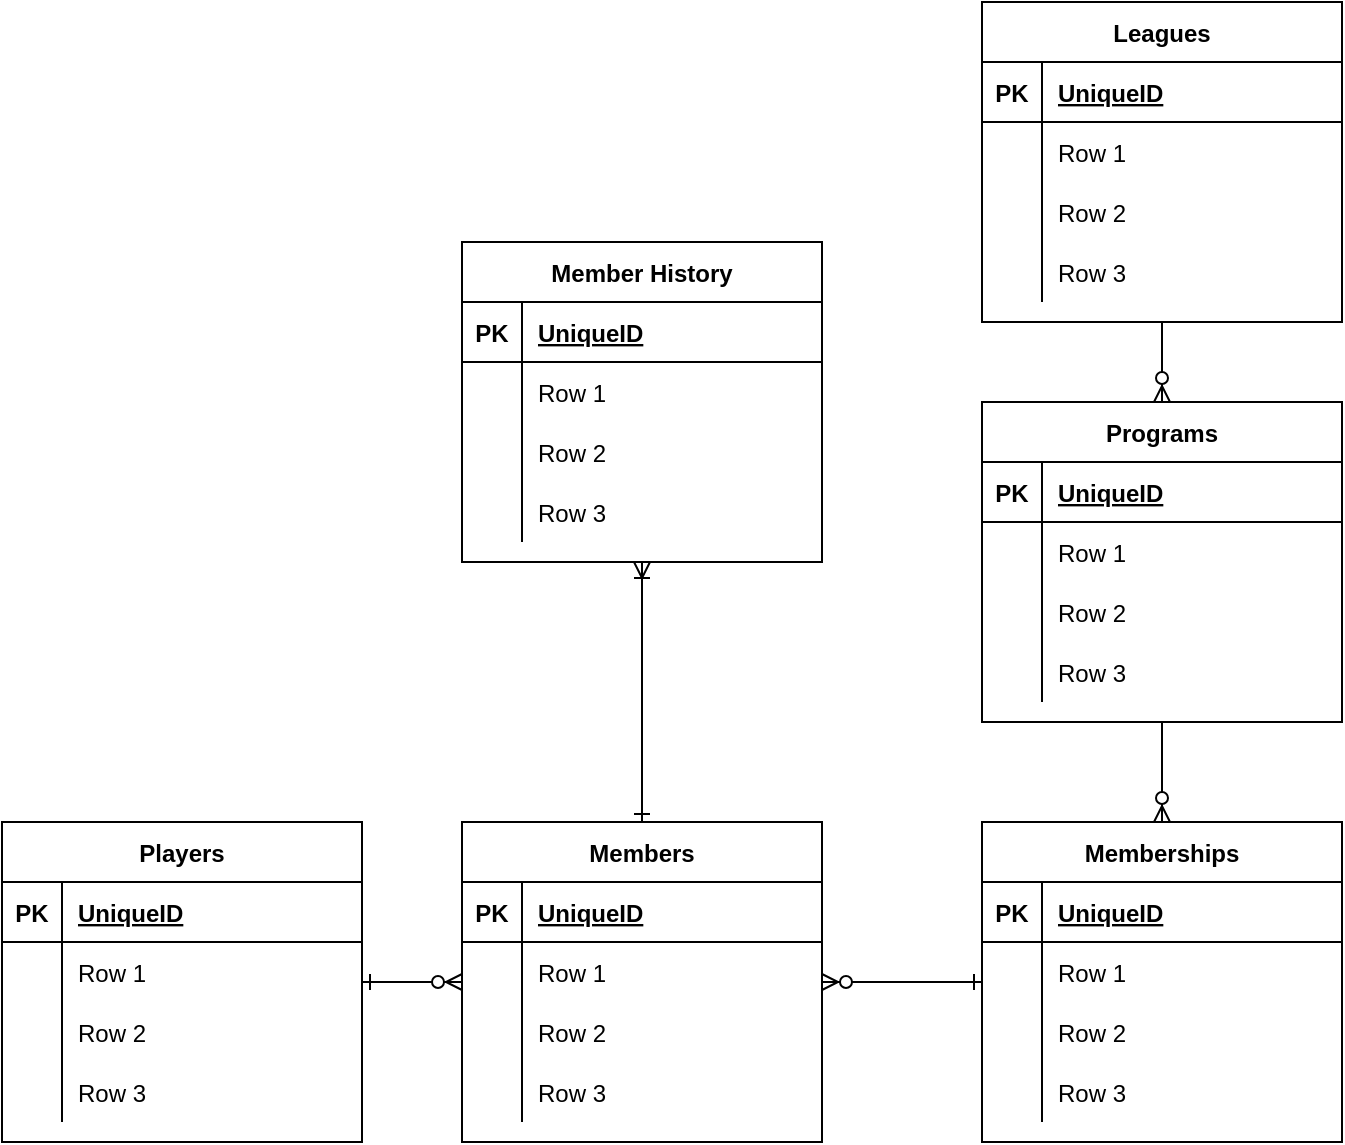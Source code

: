 <mxfile version="14.6.11" type="device"><diagram id="u8JmrDML1tIZMjp4RZMg" name="Page-1"><mxGraphModel dx="2276" dy="737" grid="1" gridSize="10" guides="1" tooltips="1" connect="1" arrows="1" fold="1" page="1" pageScale="1" pageWidth="850" pageHeight="1100" math="0" shadow="0"><root><mxCell id="0"/><mxCell id="1" parent="0"/><mxCell id="3HI86OQTvgda0sLLsVGf-82" style="edgeStyle=orthogonalEdgeStyle;rounded=0;orthogonalLoop=1;jettySize=auto;html=1;endArrow=ERone;endFill=0;startArrow=ERzeroToMany;startFill=1;" edge="1" parent="1" source="3HI86OQTvgda0sLLsVGf-1" target="3HI86OQTvgda0sLLsVGf-27"><mxGeometry relative="1" as="geometry"/></mxCell><mxCell id="3HI86OQTvgda0sLLsVGf-84" style="edgeStyle=orthogonalEdgeStyle;rounded=0;orthogonalLoop=1;jettySize=auto;html=1;entryX=0.5;entryY=1;entryDx=0;entryDy=0;startArrow=ERone;startFill=0;endArrow=ERoneToMany;endFill=0;" edge="1" parent="1" source="3HI86OQTvgda0sLLsVGf-1" target="3HI86OQTvgda0sLLsVGf-66"><mxGeometry relative="1" as="geometry"/></mxCell><mxCell id="3HI86OQTvgda0sLLsVGf-1" value="Members" style="shape=table;startSize=30;container=1;collapsible=1;childLayout=tableLayout;fixedRows=1;rowLines=0;fontStyle=1;align=center;resizeLast=1;" vertex="1" parent="1"><mxGeometry x="170" y="540" width="180" height="160" as="geometry"/></mxCell><mxCell id="3HI86OQTvgda0sLLsVGf-2" value="" style="shape=partialRectangle;collapsible=0;dropTarget=0;pointerEvents=0;fillColor=none;top=0;left=0;bottom=1;right=0;points=[[0,0.5],[1,0.5]];portConstraint=eastwest;" vertex="1" parent="3HI86OQTvgda0sLLsVGf-1"><mxGeometry y="30" width="180" height="30" as="geometry"/></mxCell><mxCell id="3HI86OQTvgda0sLLsVGf-3" value="PK" style="shape=partialRectangle;connectable=0;fillColor=none;top=0;left=0;bottom=0;right=0;fontStyle=1;overflow=hidden;" vertex="1" parent="3HI86OQTvgda0sLLsVGf-2"><mxGeometry width="30" height="30" as="geometry"/></mxCell><mxCell id="3HI86OQTvgda0sLLsVGf-4" value="UniqueID" style="shape=partialRectangle;connectable=0;fillColor=none;top=0;left=0;bottom=0;right=0;align=left;spacingLeft=6;fontStyle=5;overflow=hidden;" vertex="1" parent="3HI86OQTvgda0sLLsVGf-2"><mxGeometry x="30" width="150" height="30" as="geometry"/></mxCell><mxCell id="3HI86OQTvgda0sLLsVGf-5" value="" style="shape=partialRectangle;collapsible=0;dropTarget=0;pointerEvents=0;fillColor=none;top=0;left=0;bottom=0;right=0;points=[[0,0.5],[1,0.5]];portConstraint=eastwest;" vertex="1" parent="3HI86OQTvgda0sLLsVGf-1"><mxGeometry y="60" width="180" height="30" as="geometry"/></mxCell><mxCell id="3HI86OQTvgda0sLLsVGf-6" value="" style="shape=partialRectangle;connectable=0;fillColor=none;top=0;left=0;bottom=0;right=0;editable=1;overflow=hidden;" vertex="1" parent="3HI86OQTvgda0sLLsVGf-5"><mxGeometry width="30" height="30" as="geometry"/></mxCell><mxCell id="3HI86OQTvgda0sLLsVGf-7" value="Row 1" style="shape=partialRectangle;connectable=0;fillColor=none;top=0;left=0;bottom=0;right=0;align=left;spacingLeft=6;overflow=hidden;" vertex="1" parent="3HI86OQTvgda0sLLsVGf-5"><mxGeometry x="30" width="150" height="30" as="geometry"/></mxCell><mxCell id="3HI86OQTvgda0sLLsVGf-8" value="" style="shape=partialRectangle;collapsible=0;dropTarget=0;pointerEvents=0;fillColor=none;top=0;left=0;bottom=0;right=0;points=[[0,0.5],[1,0.5]];portConstraint=eastwest;" vertex="1" parent="3HI86OQTvgda0sLLsVGf-1"><mxGeometry y="90" width="180" height="30" as="geometry"/></mxCell><mxCell id="3HI86OQTvgda0sLLsVGf-9" value="" style="shape=partialRectangle;connectable=0;fillColor=none;top=0;left=0;bottom=0;right=0;editable=1;overflow=hidden;" vertex="1" parent="3HI86OQTvgda0sLLsVGf-8"><mxGeometry width="30" height="30" as="geometry"/></mxCell><mxCell id="3HI86OQTvgda0sLLsVGf-10" value="Row 2" style="shape=partialRectangle;connectable=0;fillColor=none;top=0;left=0;bottom=0;right=0;align=left;spacingLeft=6;overflow=hidden;" vertex="1" parent="3HI86OQTvgda0sLLsVGf-8"><mxGeometry x="30" width="150" height="30" as="geometry"/></mxCell><mxCell id="3HI86OQTvgda0sLLsVGf-11" value="" style="shape=partialRectangle;collapsible=0;dropTarget=0;pointerEvents=0;fillColor=none;top=0;left=0;bottom=0;right=0;points=[[0,0.5],[1,0.5]];portConstraint=eastwest;" vertex="1" parent="3HI86OQTvgda0sLLsVGf-1"><mxGeometry y="120" width="180" height="30" as="geometry"/></mxCell><mxCell id="3HI86OQTvgda0sLLsVGf-12" value="" style="shape=partialRectangle;connectable=0;fillColor=none;top=0;left=0;bottom=0;right=0;editable=1;overflow=hidden;" vertex="1" parent="3HI86OQTvgda0sLLsVGf-11"><mxGeometry width="30" height="30" as="geometry"/></mxCell><mxCell id="3HI86OQTvgda0sLLsVGf-13" value="Row 3" style="shape=partialRectangle;connectable=0;fillColor=none;top=0;left=0;bottom=0;right=0;align=left;spacingLeft=6;overflow=hidden;" vertex="1" parent="3HI86OQTvgda0sLLsVGf-11"><mxGeometry x="30" width="150" height="30" as="geometry"/></mxCell><mxCell id="3HI86OQTvgda0sLLsVGf-79" style="edgeStyle=orthogonalEdgeStyle;rounded=0;orthogonalLoop=1;jettySize=auto;html=1;entryX=0.5;entryY=0;entryDx=0;entryDy=0;endArrow=ERzeroToMany;endFill=1;" edge="1" parent="1" source="3HI86OQTvgda0sLLsVGf-14" target="3HI86OQTvgda0sLLsVGf-40"><mxGeometry relative="1" as="geometry"/></mxCell><mxCell id="3HI86OQTvgda0sLLsVGf-14" value="Leagues" style="shape=table;startSize=30;container=1;collapsible=1;childLayout=tableLayout;fixedRows=1;rowLines=0;fontStyle=1;align=center;resizeLast=1;" vertex="1" parent="1"><mxGeometry x="430" y="130" width="180" height="160" as="geometry"/></mxCell><mxCell id="3HI86OQTvgda0sLLsVGf-15" value="" style="shape=partialRectangle;collapsible=0;dropTarget=0;pointerEvents=0;fillColor=none;top=0;left=0;bottom=1;right=0;points=[[0,0.5],[1,0.5]];portConstraint=eastwest;" vertex="1" parent="3HI86OQTvgda0sLLsVGf-14"><mxGeometry y="30" width="180" height="30" as="geometry"/></mxCell><mxCell id="3HI86OQTvgda0sLLsVGf-16" value="PK" style="shape=partialRectangle;connectable=0;fillColor=none;top=0;left=0;bottom=0;right=0;fontStyle=1;overflow=hidden;" vertex="1" parent="3HI86OQTvgda0sLLsVGf-15"><mxGeometry width="30" height="30" as="geometry"/></mxCell><mxCell id="3HI86OQTvgda0sLLsVGf-17" value="UniqueID" style="shape=partialRectangle;connectable=0;fillColor=none;top=0;left=0;bottom=0;right=0;align=left;spacingLeft=6;fontStyle=5;overflow=hidden;" vertex="1" parent="3HI86OQTvgda0sLLsVGf-15"><mxGeometry x="30" width="150" height="30" as="geometry"/></mxCell><mxCell id="3HI86OQTvgda0sLLsVGf-18" value="" style="shape=partialRectangle;collapsible=0;dropTarget=0;pointerEvents=0;fillColor=none;top=0;left=0;bottom=0;right=0;points=[[0,0.5],[1,0.5]];portConstraint=eastwest;" vertex="1" parent="3HI86OQTvgda0sLLsVGf-14"><mxGeometry y="60" width="180" height="30" as="geometry"/></mxCell><mxCell id="3HI86OQTvgda0sLLsVGf-19" value="" style="shape=partialRectangle;connectable=0;fillColor=none;top=0;left=0;bottom=0;right=0;editable=1;overflow=hidden;" vertex="1" parent="3HI86OQTvgda0sLLsVGf-18"><mxGeometry width="30" height="30" as="geometry"/></mxCell><mxCell id="3HI86OQTvgda0sLLsVGf-20" value="Row 1" style="shape=partialRectangle;connectable=0;fillColor=none;top=0;left=0;bottom=0;right=0;align=left;spacingLeft=6;overflow=hidden;" vertex="1" parent="3HI86OQTvgda0sLLsVGf-18"><mxGeometry x="30" width="150" height="30" as="geometry"/></mxCell><mxCell id="3HI86OQTvgda0sLLsVGf-21" value="" style="shape=partialRectangle;collapsible=0;dropTarget=0;pointerEvents=0;fillColor=none;top=0;left=0;bottom=0;right=0;points=[[0,0.5],[1,0.5]];portConstraint=eastwest;" vertex="1" parent="3HI86OQTvgda0sLLsVGf-14"><mxGeometry y="90" width="180" height="30" as="geometry"/></mxCell><mxCell id="3HI86OQTvgda0sLLsVGf-22" value="" style="shape=partialRectangle;connectable=0;fillColor=none;top=0;left=0;bottom=0;right=0;editable=1;overflow=hidden;" vertex="1" parent="3HI86OQTvgda0sLLsVGf-21"><mxGeometry width="30" height="30" as="geometry"/></mxCell><mxCell id="3HI86OQTvgda0sLLsVGf-23" value="Row 2" style="shape=partialRectangle;connectable=0;fillColor=none;top=0;left=0;bottom=0;right=0;align=left;spacingLeft=6;overflow=hidden;" vertex="1" parent="3HI86OQTvgda0sLLsVGf-21"><mxGeometry x="30" width="150" height="30" as="geometry"/></mxCell><mxCell id="3HI86OQTvgda0sLLsVGf-24" value="" style="shape=partialRectangle;collapsible=0;dropTarget=0;pointerEvents=0;fillColor=none;top=0;left=0;bottom=0;right=0;points=[[0,0.5],[1,0.5]];portConstraint=eastwest;" vertex="1" parent="3HI86OQTvgda0sLLsVGf-14"><mxGeometry y="120" width="180" height="30" as="geometry"/></mxCell><mxCell id="3HI86OQTvgda0sLLsVGf-25" value="" style="shape=partialRectangle;connectable=0;fillColor=none;top=0;left=0;bottom=0;right=0;editable=1;overflow=hidden;" vertex="1" parent="3HI86OQTvgda0sLLsVGf-24"><mxGeometry width="30" height="30" as="geometry"/></mxCell><mxCell id="3HI86OQTvgda0sLLsVGf-26" value="Row 3" style="shape=partialRectangle;connectable=0;fillColor=none;top=0;left=0;bottom=0;right=0;align=left;spacingLeft=6;overflow=hidden;" vertex="1" parent="3HI86OQTvgda0sLLsVGf-24"><mxGeometry x="30" width="150" height="30" as="geometry"/></mxCell><mxCell id="3HI86OQTvgda0sLLsVGf-27" value="Players" style="shape=table;startSize=30;container=1;collapsible=1;childLayout=tableLayout;fixedRows=1;rowLines=0;fontStyle=1;align=center;resizeLast=1;" vertex="1" parent="1"><mxGeometry x="-60" y="540" width="180" height="160" as="geometry"/></mxCell><mxCell id="3HI86OQTvgda0sLLsVGf-28" value="" style="shape=partialRectangle;collapsible=0;dropTarget=0;pointerEvents=0;fillColor=none;top=0;left=0;bottom=1;right=0;points=[[0,0.5],[1,0.5]];portConstraint=eastwest;" vertex="1" parent="3HI86OQTvgda0sLLsVGf-27"><mxGeometry y="30" width="180" height="30" as="geometry"/></mxCell><mxCell id="3HI86OQTvgda0sLLsVGf-29" value="PK" style="shape=partialRectangle;connectable=0;fillColor=none;top=0;left=0;bottom=0;right=0;fontStyle=1;overflow=hidden;" vertex="1" parent="3HI86OQTvgda0sLLsVGf-28"><mxGeometry width="30" height="30" as="geometry"/></mxCell><mxCell id="3HI86OQTvgda0sLLsVGf-30" value="UniqueID" style="shape=partialRectangle;connectable=0;fillColor=none;top=0;left=0;bottom=0;right=0;align=left;spacingLeft=6;fontStyle=5;overflow=hidden;" vertex="1" parent="3HI86OQTvgda0sLLsVGf-28"><mxGeometry x="30" width="150" height="30" as="geometry"/></mxCell><mxCell id="3HI86OQTvgda0sLLsVGf-31" value="" style="shape=partialRectangle;collapsible=0;dropTarget=0;pointerEvents=0;fillColor=none;top=0;left=0;bottom=0;right=0;points=[[0,0.5],[1,0.5]];portConstraint=eastwest;" vertex="1" parent="3HI86OQTvgda0sLLsVGf-27"><mxGeometry y="60" width="180" height="30" as="geometry"/></mxCell><mxCell id="3HI86OQTvgda0sLLsVGf-32" value="" style="shape=partialRectangle;connectable=0;fillColor=none;top=0;left=0;bottom=0;right=0;editable=1;overflow=hidden;" vertex="1" parent="3HI86OQTvgda0sLLsVGf-31"><mxGeometry width="30" height="30" as="geometry"/></mxCell><mxCell id="3HI86OQTvgda0sLLsVGf-33" value="Row 1" style="shape=partialRectangle;connectable=0;fillColor=none;top=0;left=0;bottom=0;right=0;align=left;spacingLeft=6;overflow=hidden;" vertex="1" parent="3HI86OQTvgda0sLLsVGf-31"><mxGeometry x="30" width="150" height="30" as="geometry"/></mxCell><mxCell id="3HI86OQTvgda0sLLsVGf-34" value="" style="shape=partialRectangle;collapsible=0;dropTarget=0;pointerEvents=0;fillColor=none;top=0;left=0;bottom=0;right=0;points=[[0,0.5],[1,0.5]];portConstraint=eastwest;" vertex="1" parent="3HI86OQTvgda0sLLsVGf-27"><mxGeometry y="90" width="180" height="30" as="geometry"/></mxCell><mxCell id="3HI86OQTvgda0sLLsVGf-35" value="" style="shape=partialRectangle;connectable=0;fillColor=none;top=0;left=0;bottom=0;right=0;editable=1;overflow=hidden;" vertex="1" parent="3HI86OQTvgda0sLLsVGf-34"><mxGeometry width="30" height="30" as="geometry"/></mxCell><mxCell id="3HI86OQTvgda0sLLsVGf-36" value="Row 2" style="shape=partialRectangle;connectable=0;fillColor=none;top=0;left=0;bottom=0;right=0;align=left;spacingLeft=6;overflow=hidden;" vertex="1" parent="3HI86OQTvgda0sLLsVGf-34"><mxGeometry x="30" width="150" height="30" as="geometry"/></mxCell><mxCell id="3HI86OQTvgda0sLLsVGf-37" value="" style="shape=partialRectangle;collapsible=0;dropTarget=0;pointerEvents=0;fillColor=none;top=0;left=0;bottom=0;right=0;points=[[0,0.5],[1,0.5]];portConstraint=eastwest;" vertex="1" parent="3HI86OQTvgda0sLLsVGf-27"><mxGeometry y="120" width="180" height="30" as="geometry"/></mxCell><mxCell id="3HI86OQTvgda0sLLsVGf-38" value="" style="shape=partialRectangle;connectable=0;fillColor=none;top=0;left=0;bottom=0;right=0;editable=1;overflow=hidden;" vertex="1" parent="3HI86OQTvgda0sLLsVGf-37"><mxGeometry width="30" height="30" as="geometry"/></mxCell><mxCell id="3HI86OQTvgda0sLLsVGf-39" value="Row 3" style="shape=partialRectangle;connectable=0;fillColor=none;top=0;left=0;bottom=0;right=0;align=left;spacingLeft=6;overflow=hidden;" vertex="1" parent="3HI86OQTvgda0sLLsVGf-37"><mxGeometry x="30" width="150" height="30" as="geometry"/></mxCell><mxCell id="3HI86OQTvgda0sLLsVGf-80" style="edgeStyle=orthogonalEdgeStyle;rounded=0;orthogonalLoop=1;jettySize=auto;html=1;entryX=0.5;entryY=0;entryDx=0;entryDy=0;endArrow=ERzeroToMany;endFill=1;" edge="1" parent="1" source="3HI86OQTvgda0sLLsVGf-40" target="3HI86OQTvgda0sLLsVGf-53"><mxGeometry relative="1" as="geometry"/></mxCell><mxCell id="3HI86OQTvgda0sLLsVGf-40" value="Programs" style="shape=table;startSize=30;container=1;collapsible=1;childLayout=tableLayout;fixedRows=1;rowLines=0;fontStyle=1;align=center;resizeLast=1;" vertex="1" parent="1"><mxGeometry x="430" y="330" width="180" height="160" as="geometry"/></mxCell><mxCell id="3HI86OQTvgda0sLLsVGf-41" value="" style="shape=partialRectangle;collapsible=0;dropTarget=0;pointerEvents=0;fillColor=none;top=0;left=0;bottom=1;right=0;points=[[0,0.5],[1,0.5]];portConstraint=eastwest;" vertex="1" parent="3HI86OQTvgda0sLLsVGf-40"><mxGeometry y="30" width="180" height="30" as="geometry"/></mxCell><mxCell id="3HI86OQTvgda0sLLsVGf-42" value="PK" style="shape=partialRectangle;connectable=0;fillColor=none;top=0;left=0;bottom=0;right=0;fontStyle=1;overflow=hidden;" vertex="1" parent="3HI86OQTvgda0sLLsVGf-41"><mxGeometry width="30" height="30" as="geometry"/></mxCell><mxCell id="3HI86OQTvgda0sLLsVGf-43" value="UniqueID" style="shape=partialRectangle;connectable=0;fillColor=none;top=0;left=0;bottom=0;right=0;align=left;spacingLeft=6;fontStyle=5;overflow=hidden;" vertex="1" parent="3HI86OQTvgda0sLLsVGf-41"><mxGeometry x="30" width="150" height="30" as="geometry"/></mxCell><mxCell id="3HI86OQTvgda0sLLsVGf-44" value="" style="shape=partialRectangle;collapsible=0;dropTarget=0;pointerEvents=0;fillColor=none;top=0;left=0;bottom=0;right=0;points=[[0,0.5],[1,0.5]];portConstraint=eastwest;" vertex="1" parent="3HI86OQTvgda0sLLsVGf-40"><mxGeometry y="60" width="180" height="30" as="geometry"/></mxCell><mxCell id="3HI86OQTvgda0sLLsVGf-45" value="" style="shape=partialRectangle;connectable=0;fillColor=none;top=0;left=0;bottom=0;right=0;editable=1;overflow=hidden;" vertex="1" parent="3HI86OQTvgda0sLLsVGf-44"><mxGeometry width="30" height="30" as="geometry"/></mxCell><mxCell id="3HI86OQTvgda0sLLsVGf-46" value="Row 1" style="shape=partialRectangle;connectable=0;fillColor=none;top=0;left=0;bottom=0;right=0;align=left;spacingLeft=6;overflow=hidden;" vertex="1" parent="3HI86OQTvgda0sLLsVGf-44"><mxGeometry x="30" width="150" height="30" as="geometry"/></mxCell><mxCell id="3HI86OQTvgda0sLLsVGf-47" value="" style="shape=partialRectangle;collapsible=0;dropTarget=0;pointerEvents=0;fillColor=none;top=0;left=0;bottom=0;right=0;points=[[0,0.5],[1,0.5]];portConstraint=eastwest;" vertex="1" parent="3HI86OQTvgda0sLLsVGf-40"><mxGeometry y="90" width="180" height="30" as="geometry"/></mxCell><mxCell id="3HI86OQTvgda0sLLsVGf-48" value="" style="shape=partialRectangle;connectable=0;fillColor=none;top=0;left=0;bottom=0;right=0;editable=1;overflow=hidden;" vertex="1" parent="3HI86OQTvgda0sLLsVGf-47"><mxGeometry width="30" height="30" as="geometry"/></mxCell><mxCell id="3HI86OQTvgda0sLLsVGf-49" value="Row 2" style="shape=partialRectangle;connectable=0;fillColor=none;top=0;left=0;bottom=0;right=0;align=left;spacingLeft=6;overflow=hidden;" vertex="1" parent="3HI86OQTvgda0sLLsVGf-47"><mxGeometry x="30" width="150" height="30" as="geometry"/></mxCell><mxCell id="3HI86OQTvgda0sLLsVGf-50" value="" style="shape=partialRectangle;collapsible=0;dropTarget=0;pointerEvents=0;fillColor=none;top=0;left=0;bottom=0;right=0;points=[[0,0.5],[1,0.5]];portConstraint=eastwest;" vertex="1" parent="3HI86OQTvgda0sLLsVGf-40"><mxGeometry y="120" width="180" height="30" as="geometry"/></mxCell><mxCell id="3HI86OQTvgda0sLLsVGf-51" value="" style="shape=partialRectangle;connectable=0;fillColor=none;top=0;left=0;bottom=0;right=0;editable=1;overflow=hidden;" vertex="1" parent="3HI86OQTvgda0sLLsVGf-50"><mxGeometry width="30" height="30" as="geometry"/></mxCell><mxCell id="3HI86OQTvgda0sLLsVGf-52" value="Row 3" style="shape=partialRectangle;connectable=0;fillColor=none;top=0;left=0;bottom=0;right=0;align=left;spacingLeft=6;overflow=hidden;" vertex="1" parent="3HI86OQTvgda0sLLsVGf-50"><mxGeometry x="30" width="150" height="30" as="geometry"/></mxCell><mxCell id="3HI86OQTvgda0sLLsVGf-83" style="edgeStyle=orthogonalEdgeStyle;rounded=0;orthogonalLoop=1;jettySize=auto;html=1;startArrow=ERone;startFill=0;endArrow=ERzeroToMany;endFill=1;" edge="1" parent="1" source="3HI86OQTvgda0sLLsVGf-53" target="3HI86OQTvgda0sLLsVGf-1"><mxGeometry relative="1" as="geometry"/></mxCell><mxCell id="3HI86OQTvgda0sLLsVGf-53" value="Memberships" style="shape=table;startSize=30;container=1;collapsible=1;childLayout=tableLayout;fixedRows=1;rowLines=0;fontStyle=1;align=center;resizeLast=1;" vertex="1" parent="1"><mxGeometry x="430" y="540" width="180" height="160" as="geometry"/></mxCell><mxCell id="3HI86OQTvgda0sLLsVGf-54" value="" style="shape=partialRectangle;collapsible=0;dropTarget=0;pointerEvents=0;fillColor=none;top=0;left=0;bottom=1;right=0;points=[[0,0.5],[1,0.5]];portConstraint=eastwest;" vertex="1" parent="3HI86OQTvgda0sLLsVGf-53"><mxGeometry y="30" width="180" height="30" as="geometry"/></mxCell><mxCell id="3HI86OQTvgda0sLLsVGf-55" value="PK" style="shape=partialRectangle;connectable=0;fillColor=none;top=0;left=0;bottom=0;right=0;fontStyle=1;overflow=hidden;" vertex="1" parent="3HI86OQTvgda0sLLsVGf-54"><mxGeometry width="30" height="30" as="geometry"/></mxCell><mxCell id="3HI86OQTvgda0sLLsVGf-56" value="UniqueID" style="shape=partialRectangle;connectable=0;fillColor=none;top=0;left=0;bottom=0;right=0;align=left;spacingLeft=6;fontStyle=5;overflow=hidden;" vertex="1" parent="3HI86OQTvgda0sLLsVGf-54"><mxGeometry x="30" width="150" height="30" as="geometry"/></mxCell><mxCell id="3HI86OQTvgda0sLLsVGf-57" value="" style="shape=partialRectangle;collapsible=0;dropTarget=0;pointerEvents=0;fillColor=none;top=0;left=0;bottom=0;right=0;points=[[0,0.5],[1,0.5]];portConstraint=eastwest;" vertex="1" parent="3HI86OQTvgda0sLLsVGf-53"><mxGeometry y="60" width="180" height="30" as="geometry"/></mxCell><mxCell id="3HI86OQTvgda0sLLsVGf-58" value="" style="shape=partialRectangle;connectable=0;fillColor=none;top=0;left=0;bottom=0;right=0;editable=1;overflow=hidden;" vertex="1" parent="3HI86OQTvgda0sLLsVGf-57"><mxGeometry width="30" height="30" as="geometry"/></mxCell><mxCell id="3HI86OQTvgda0sLLsVGf-59" value="Row 1" style="shape=partialRectangle;connectable=0;fillColor=none;top=0;left=0;bottom=0;right=0;align=left;spacingLeft=6;overflow=hidden;" vertex="1" parent="3HI86OQTvgda0sLLsVGf-57"><mxGeometry x="30" width="150" height="30" as="geometry"/></mxCell><mxCell id="3HI86OQTvgda0sLLsVGf-60" value="" style="shape=partialRectangle;collapsible=0;dropTarget=0;pointerEvents=0;fillColor=none;top=0;left=0;bottom=0;right=0;points=[[0,0.5],[1,0.5]];portConstraint=eastwest;" vertex="1" parent="3HI86OQTvgda0sLLsVGf-53"><mxGeometry y="90" width="180" height="30" as="geometry"/></mxCell><mxCell id="3HI86OQTvgda0sLLsVGf-61" value="" style="shape=partialRectangle;connectable=0;fillColor=none;top=0;left=0;bottom=0;right=0;editable=1;overflow=hidden;" vertex="1" parent="3HI86OQTvgda0sLLsVGf-60"><mxGeometry width="30" height="30" as="geometry"/></mxCell><mxCell id="3HI86OQTvgda0sLLsVGf-62" value="Row 2" style="shape=partialRectangle;connectable=0;fillColor=none;top=0;left=0;bottom=0;right=0;align=left;spacingLeft=6;overflow=hidden;" vertex="1" parent="3HI86OQTvgda0sLLsVGf-60"><mxGeometry x="30" width="150" height="30" as="geometry"/></mxCell><mxCell id="3HI86OQTvgda0sLLsVGf-63" value="" style="shape=partialRectangle;collapsible=0;dropTarget=0;pointerEvents=0;fillColor=none;top=0;left=0;bottom=0;right=0;points=[[0,0.5],[1,0.5]];portConstraint=eastwest;" vertex="1" parent="3HI86OQTvgda0sLLsVGf-53"><mxGeometry y="120" width="180" height="30" as="geometry"/></mxCell><mxCell id="3HI86OQTvgda0sLLsVGf-64" value="" style="shape=partialRectangle;connectable=0;fillColor=none;top=0;left=0;bottom=0;right=0;editable=1;overflow=hidden;" vertex="1" parent="3HI86OQTvgda0sLLsVGf-63"><mxGeometry width="30" height="30" as="geometry"/></mxCell><mxCell id="3HI86OQTvgda0sLLsVGf-65" value="Row 3" style="shape=partialRectangle;connectable=0;fillColor=none;top=0;left=0;bottom=0;right=0;align=left;spacingLeft=6;overflow=hidden;" vertex="1" parent="3HI86OQTvgda0sLLsVGf-63"><mxGeometry x="30" width="150" height="30" as="geometry"/></mxCell><mxCell id="3HI86OQTvgda0sLLsVGf-66" value="Member History" style="shape=table;startSize=30;container=1;collapsible=1;childLayout=tableLayout;fixedRows=1;rowLines=0;fontStyle=1;align=center;resizeLast=1;" vertex="1" parent="1"><mxGeometry x="170" y="250" width="180" height="160" as="geometry"/></mxCell><mxCell id="3HI86OQTvgda0sLLsVGf-67" value="" style="shape=partialRectangle;collapsible=0;dropTarget=0;pointerEvents=0;fillColor=none;top=0;left=0;bottom=1;right=0;points=[[0,0.5],[1,0.5]];portConstraint=eastwest;" vertex="1" parent="3HI86OQTvgda0sLLsVGf-66"><mxGeometry y="30" width="180" height="30" as="geometry"/></mxCell><mxCell id="3HI86OQTvgda0sLLsVGf-68" value="PK" style="shape=partialRectangle;connectable=0;fillColor=none;top=0;left=0;bottom=0;right=0;fontStyle=1;overflow=hidden;" vertex="1" parent="3HI86OQTvgda0sLLsVGf-67"><mxGeometry width="30" height="30" as="geometry"/></mxCell><mxCell id="3HI86OQTvgda0sLLsVGf-69" value="UniqueID" style="shape=partialRectangle;connectable=0;fillColor=none;top=0;left=0;bottom=0;right=0;align=left;spacingLeft=6;fontStyle=5;overflow=hidden;" vertex="1" parent="3HI86OQTvgda0sLLsVGf-67"><mxGeometry x="30" width="150" height="30" as="geometry"/></mxCell><mxCell id="3HI86OQTvgda0sLLsVGf-70" value="" style="shape=partialRectangle;collapsible=0;dropTarget=0;pointerEvents=0;fillColor=none;top=0;left=0;bottom=0;right=0;points=[[0,0.5],[1,0.5]];portConstraint=eastwest;" vertex="1" parent="3HI86OQTvgda0sLLsVGf-66"><mxGeometry y="60" width="180" height="30" as="geometry"/></mxCell><mxCell id="3HI86OQTvgda0sLLsVGf-71" value="" style="shape=partialRectangle;connectable=0;fillColor=none;top=0;left=0;bottom=0;right=0;editable=1;overflow=hidden;" vertex="1" parent="3HI86OQTvgda0sLLsVGf-70"><mxGeometry width="30" height="30" as="geometry"/></mxCell><mxCell id="3HI86OQTvgda0sLLsVGf-72" value="Row 1" style="shape=partialRectangle;connectable=0;fillColor=none;top=0;left=0;bottom=0;right=0;align=left;spacingLeft=6;overflow=hidden;" vertex="1" parent="3HI86OQTvgda0sLLsVGf-70"><mxGeometry x="30" width="150" height="30" as="geometry"/></mxCell><mxCell id="3HI86OQTvgda0sLLsVGf-73" value="" style="shape=partialRectangle;collapsible=0;dropTarget=0;pointerEvents=0;fillColor=none;top=0;left=0;bottom=0;right=0;points=[[0,0.5],[1,0.5]];portConstraint=eastwest;" vertex="1" parent="3HI86OQTvgda0sLLsVGf-66"><mxGeometry y="90" width="180" height="30" as="geometry"/></mxCell><mxCell id="3HI86OQTvgda0sLLsVGf-74" value="" style="shape=partialRectangle;connectable=0;fillColor=none;top=0;left=0;bottom=0;right=0;editable=1;overflow=hidden;" vertex="1" parent="3HI86OQTvgda0sLLsVGf-73"><mxGeometry width="30" height="30" as="geometry"/></mxCell><mxCell id="3HI86OQTvgda0sLLsVGf-75" value="Row 2" style="shape=partialRectangle;connectable=0;fillColor=none;top=0;left=0;bottom=0;right=0;align=left;spacingLeft=6;overflow=hidden;" vertex="1" parent="3HI86OQTvgda0sLLsVGf-73"><mxGeometry x="30" width="150" height="30" as="geometry"/></mxCell><mxCell id="3HI86OQTvgda0sLLsVGf-76" value="" style="shape=partialRectangle;collapsible=0;dropTarget=0;pointerEvents=0;fillColor=none;top=0;left=0;bottom=0;right=0;points=[[0,0.5],[1,0.5]];portConstraint=eastwest;" vertex="1" parent="3HI86OQTvgda0sLLsVGf-66"><mxGeometry y="120" width="180" height="30" as="geometry"/></mxCell><mxCell id="3HI86OQTvgda0sLLsVGf-77" value="" style="shape=partialRectangle;connectable=0;fillColor=none;top=0;left=0;bottom=0;right=0;editable=1;overflow=hidden;" vertex="1" parent="3HI86OQTvgda0sLLsVGf-76"><mxGeometry width="30" height="30" as="geometry"/></mxCell><mxCell id="3HI86OQTvgda0sLLsVGf-78" value="Row 3" style="shape=partialRectangle;connectable=0;fillColor=none;top=0;left=0;bottom=0;right=0;align=left;spacingLeft=6;overflow=hidden;" vertex="1" parent="3HI86OQTvgda0sLLsVGf-76"><mxGeometry x="30" width="150" height="30" as="geometry"/></mxCell></root></mxGraphModel></diagram></mxfile>